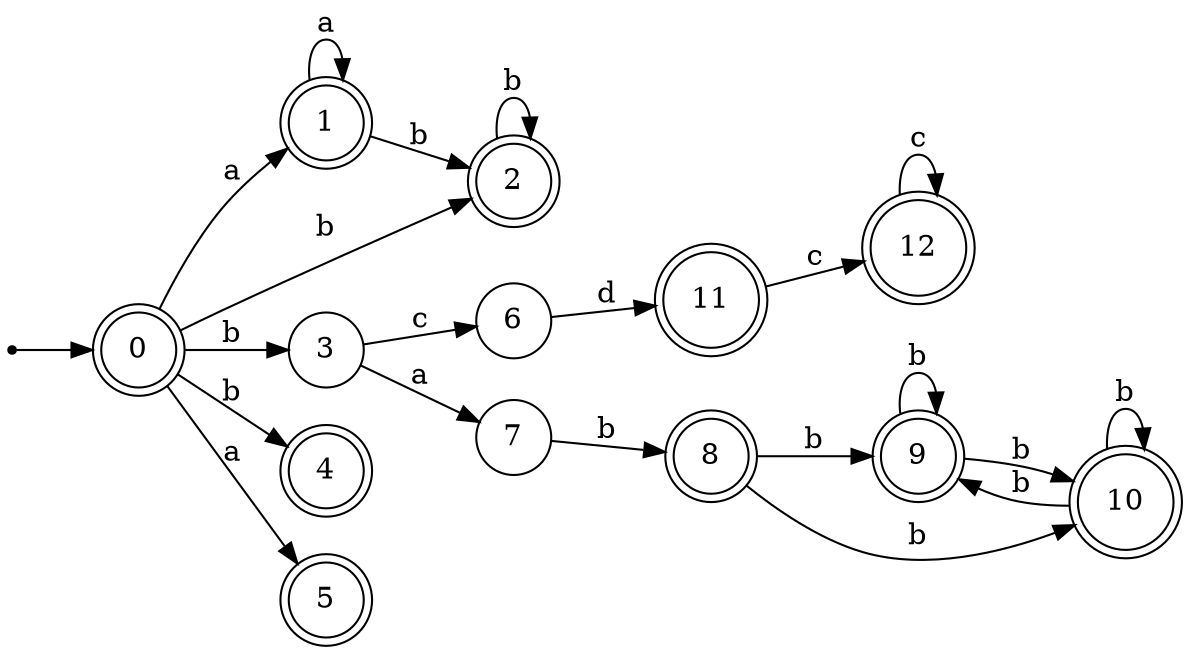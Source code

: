 digraph finite_state_machine {
rankdir=LR;
size="20,20";
node [shape = point]; "dummy0"
node [shape = doublecircle]; "0";"dummy0" -> "0";
node [shape = doublecircle]; "1";node [shape = doublecircle]; "2";node [shape = circle]; "3";
node [shape = doublecircle]; "4";node [shape = doublecircle]; "5";node [shape = circle]; "6";
node [shape = circle]; "7";
node [shape = doublecircle]; "8";node [shape = doublecircle]; "9";node [shape = doublecircle]; "10";node [shape = doublecircle]; "11";node [shape = doublecircle]; "12";"0" -> "1" [label = "a"];
 "0" -> "5" [label = "a"];
 "0" -> "2" [label = "b"];
 "0" -> "3" [label = "b"];
 "0" -> "4" [label = "b"];
 "3" -> "6" [label = "c"];
 "3" -> "7" [label = "a"];
 "7" -> "8" [label = "b"];
 "8" -> "9" [label = "b"];
 "8" -> "10" [label = "b"];
 "10" -> "9" [label = "b"];
 "10" -> "10" [label = "b"];
 "9" -> "9" [label = "b"];
 "9" -> "10" [label = "b"];
 "6" -> "11" [label = "d"];
 "11" -> "12" [label = "c"];
 "12" -> "12" [label = "c"];
 "2" -> "2" [label = "b"];
 "1" -> "1" [label = "a"];
 "1" -> "2" [label = "b"];
 }
